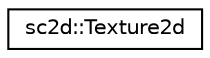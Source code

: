 digraph "Graphical Class Hierarchy"
{
  edge [fontname="Helvetica",fontsize="10",labelfontname="Helvetica",labelfontsize="10"];
  node [fontname="Helvetica",fontsize="10",shape=record];
  rankdir="LR";
  Node0 [label="sc2d::Texture2d",height=0.2,width=0.4,color="black", fillcolor="white", style="filled",URL="$classsc2d_1_1Texture2d.html"];
}
